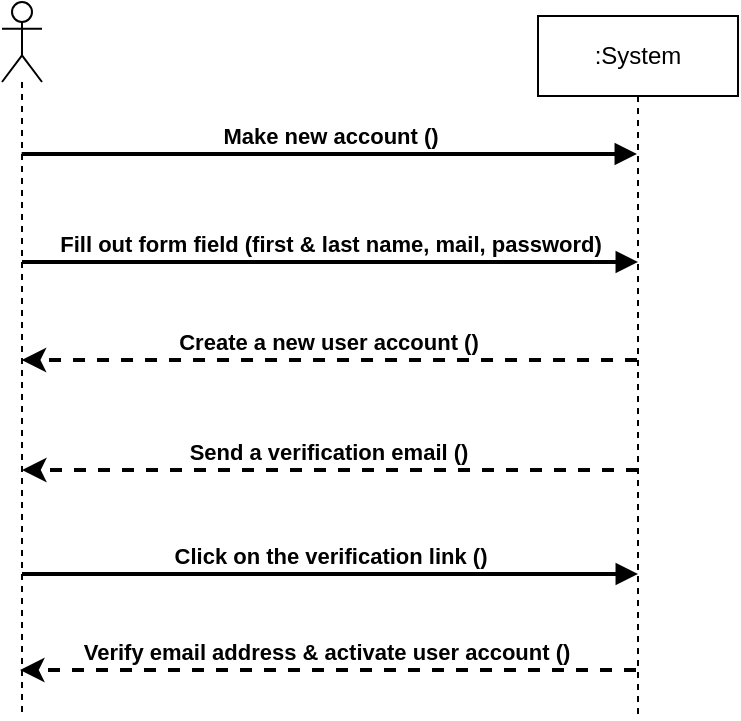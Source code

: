 <mxfile version="23.1.5" type="device">
  <diagram id="C5RBs43oDa-KdzZeNtuy" name="Page-1">
    <mxGraphModel dx="700" dy="419" grid="0" gridSize="10" guides="1" tooltips="1" connect="1" arrows="1" fold="1" page="1" pageScale="1" pageWidth="827" pageHeight="1169" math="0" shadow="0">
      <root>
        <mxCell id="WIyWlLk6GJQsqaUBKTNV-0" />
        <mxCell id="WIyWlLk6GJQsqaUBKTNV-1" parent="WIyWlLk6GJQsqaUBKTNV-0" />
        <mxCell id="1ERYTSJS4SRH8cDyjo7o-0" value=":System" style="shape=umlLifeline;perimeter=lifelinePerimeter;whiteSpace=wrap;html=1;container=1;dropTarget=0;collapsible=0;recursiveResize=0;outlineConnect=0;portConstraint=eastwest;newEdgeStyle={&quot;curved&quot;:0,&quot;rounded&quot;:0};" parent="WIyWlLk6GJQsqaUBKTNV-1" vertex="1">
          <mxGeometry x="545" y="111" width="100" height="350" as="geometry" />
        </mxCell>
        <mxCell id="1ERYTSJS4SRH8cDyjo7o-1" value="" style="shape=umlLifeline;perimeter=lifelinePerimeter;whiteSpace=wrap;html=1;container=1;dropTarget=0;collapsible=0;recursiveResize=0;outlineConnect=0;portConstraint=eastwest;newEdgeStyle={&quot;curved&quot;:0,&quot;rounded&quot;:0};participant=umlActor;" parent="WIyWlLk6GJQsqaUBKTNV-1" vertex="1">
          <mxGeometry x="277" y="104" width="20" height="358" as="geometry" />
        </mxCell>
        <mxCell id="1ERYTSJS4SRH8cDyjo7o-2" value="&lt;b&gt;Make new account ()&lt;/b&gt;" style="html=1;verticalAlign=bottom;endArrow=block;curved=0;rounded=0;strokeWidth=2;" parent="WIyWlLk6GJQsqaUBKTNV-1" edge="1">
          <mxGeometry width="80" relative="1" as="geometry">
            <mxPoint x="286.833" y="180" as="sourcePoint" />
            <mxPoint x="594.5" y="180" as="targetPoint" />
            <Array as="points">
              <mxPoint x="318.5" y="180" />
              <mxPoint x="470.5" y="180" />
            </Array>
          </mxGeometry>
        </mxCell>
        <mxCell id="cT-DzO2VJUQtaHj75Fqr-0" value="&lt;b&gt;Fill out form field (first &amp;amp; last name, mail, password)&lt;/b&gt;" style="html=1;verticalAlign=bottom;endArrow=block;curved=0;rounded=0;strokeWidth=2;" edge="1" parent="WIyWlLk6GJQsqaUBKTNV-1">
          <mxGeometry width="80" relative="1" as="geometry">
            <mxPoint x="287" y="234" as="sourcePoint" />
            <mxPoint x="595" y="234" as="targetPoint" />
            <Array as="points">
              <mxPoint x="318.5" y="234" />
              <mxPoint x="470.5" y="234" />
            </Array>
          </mxGeometry>
        </mxCell>
        <mxCell id="cT-DzO2VJUQtaHj75Fqr-1" value="" style="html=1;labelBackgroundColor=#ffffff;startArrow=none;startFill=0;startSize=6;endArrow=classic;endFill=1;endSize=6;jettySize=auto;orthogonalLoop=1;strokeWidth=2;dashed=1;fontSize=14;rounded=0;" edge="1" parent="WIyWlLk6GJQsqaUBKTNV-1">
          <mxGeometry width="60" height="60" relative="1" as="geometry">
            <mxPoint x="594.5" y="283" as="sourcePoint" />
            <mxPoint x="286.833" y="283" as="targetPoint" />
          </mxGeometry>
        </mxCell>
        <mxCell id="cT-DzO2VJUQtaHj75Fqr-2" value="&lt;b&gt;Create a new user account ()&lt;/b&gt;" style="edgeLabel;html=1;align=center;verticalAlign=middle;resizable=0;points=[];" vertex="1" connectable="0" parent="cT-DzO2VJUQtaHj75Fqr-1">
          <mxGeometry x="0.093" y="-1" relative="1" as="geometry">
            <mxPoint x="13" y="-8" as="offset" />
          </mxGeometry>
        </mxCell>
        <mxCell id="cT-DzO2VJUQtaHj75Fqr-3" value="" style="html=1;labelBackgroundColor=#ffffff;startArrow=none;startFill=0;startSize=6;endArrow=classic;endFill=1;endSize=6;jettySize=auto;orthogonalLoop=1;strokeWidth=2;dashed=1;fontSize=14;rounded=0;" edge="1" parent="WIyWlLk6GJQsqaUBKTNV-1">
          <mxGeometry width="60" height="60" relative="1" as="geometry">
            <mxPoint x="595" y="338" as="sourcePoint" />
            <mxPoint x="287" y="338" as="targetPoint" />
          </mxGeometry>
        </mxCell>
        <mxCell id="cT-DzO2VJUQtaHj75Fqr-4" value="&lt;b&gt;Send a verification email ()&lt;/b&gt;" style="edgeLabel;html=1;align=center;verticalAlign=middle;resizable=0;points=[];" vertex="1" connectable="0" parent="cT-DzO2VJUQtaHj75Fqr-3">
          <mxGeometry x="0.093" y="-1" relative="1" as="geometry">
            <mxPoint x="13" y="-8" as="offset" />
          </mxGeometry>
        </mxCell>
        <mxCell id="cT-DzO2VJUQtaHj75Fqr-5" value="&lt;b&gt;Click on the verification link ()&lt;/b&gt;" style="html=1;verticalAlign=bottom;endArrow=block;curved=0;rounded=0;strokeWidth=2;" edge="1" parent="WIyWlLk6GJQsqaUBKTNV-1">
          <mxGeometry width="80" relative="1" as="geometry">
            <mxPoint x="287" y="390" as="sourcePoint" />
            <mxPoint x="595" y="390" as="targetPoint" />
            <Array as="points">
              <mxPoint x="318.5" y="390" />
              <mxPoint x="470.5" y="390" />
            </Array>
          </mxGeometry>
        </mxCell>
        <mxCell id="cT-DzO2VJUQtaHj75Fqr-6" value="" style="html=1;labelBackgroundColor=#ffffff;startArrow=none;startFill=0;startSize=6;endArrow=classic;endFill=1;endSize=6;jettySize=auto;orthogonalLoop=1;strokeWidth=2;dashed=1;fontSize=14;rounded=0;" edge="1" parent="WIyWlLk6GJQsqaUBKTNV-1">
          <mxGeometry width="60" height="60" relative="1" as="geometry">
            <mxPoint x="594" y="438" as="sourcePoint" />
            <mxPoint x="286" y="438" as="targetPoint" />
          </mxGeometry>
        </mxCell>
        <mxCell id="cT-DzO2VJUQtaHj75Fqr-7" value="&lt;b&gt;Verify email address &amp;amp; activate user account ()&lt;/b&gt;" style="edgeLabel;html=1;align=center;verticalAlign=middle;resizable=0;points=[];" vertex="1" connectable="0" parent="cT-DzO2VJUQtaHj75Fqr-6">
          <mxGeometry x="0.093" y="-1" relative="1" as="geometry">
            <mxPoint x="13" y="-8" as="offset" />
          </mxGeometry>
        </mxCell>
      </root>
    </mxGraphModel>
  </diagram>
</mxfile>
